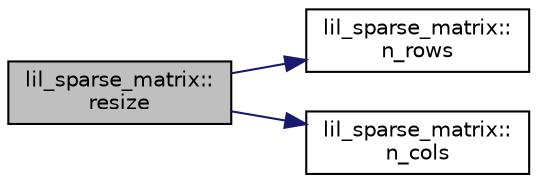 digraph "lil_sparse_matrix::resize"
{
  edge [fontname="Helvetica",fontsize="10",labelfontname="Helvetica",labelfontsize="10"];
  node [fontname="Helvetica",fontsize="10",shape=record];
  rankdir="LR";
  Node1 [label="lil_sparse_matrix::\lresize",height=0.2,width=0.4,color="black", fillcolor="grey75", style="filled" fontcolor="black"];
  Node1 -> Node2 [color="midnightblue",fontsize="10",style="solid",fontname="Helvetica"];
  Node2 [label="lil_sparse_matrix::\ln_rows",height=0.2,width=0.4,color="black", fillcolor="white", style="filled",URL="$classlil__sparse__matrix.html#a29e9ea5f7c8a9fca9029a91b39c592e0"];
  Node1 -> Node3 [color="midnightblue",fontsize="10",style="solid",fontname="Helvetica"];
  Node3 [label="lil_sparse_matrix::\ln_cols",height=0.2,width=0.4,color="black", fillcolor="white", style="filled",URL="$classlil__sparse__matrix.html#ac88631204bcf7c9a223fb082a7d0cd3d"];
}

